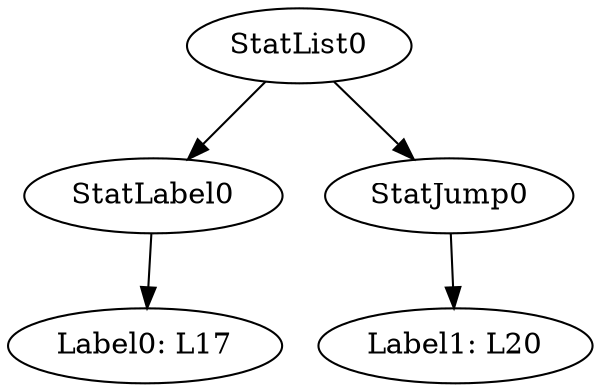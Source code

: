 digraph {
	ordering = out;
	StatJump0 -> "Label1: L20";
	StatList0 -> StatLabel0;
	StatList0 -> StatJump0;
	StatLabel0 -> "Label0: L17";
}

